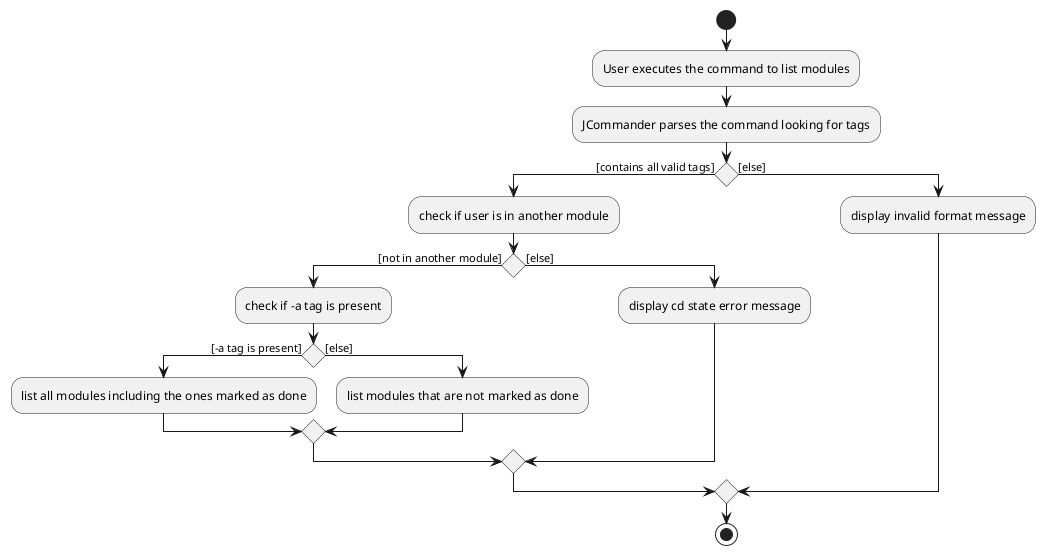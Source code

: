 @startuml
start
:User executes the command to list modules;
:JCommander parses the command looking for tags;

'Since the beta syntax does not support placing the condition outside the
'diamond we place it as the true branch instead.

if () then ([contains all valid tags])
    :check if user is in another module;
    if() then ([not in another module])
        :check if -a tag is present;
        if () then ([-a tag is present])
            :list all modules including the ones marked as done;
        else ([else])
            :list modules that are not marked as done;
        endif
    else ([else])
        :display cd state error message;
    endif
else ([else])
    :display invalid format message;
endif
stop
@enduml